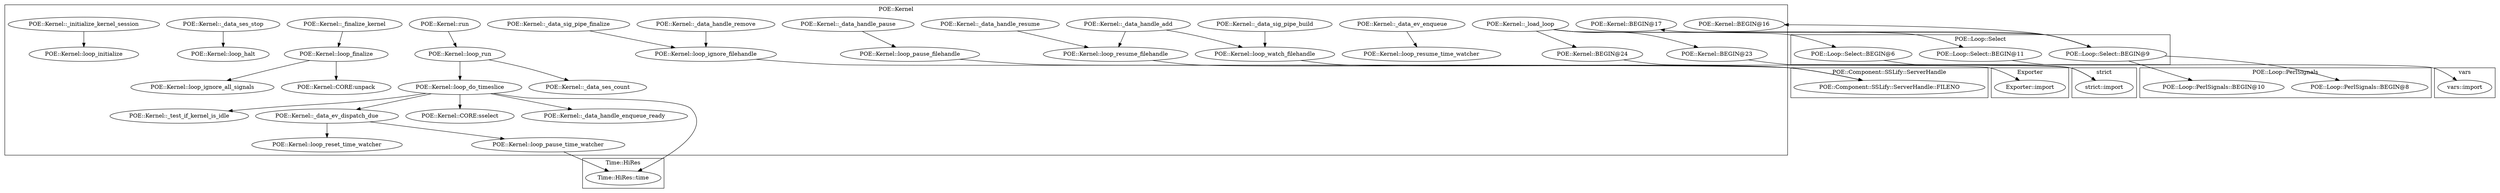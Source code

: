 digraph {
graph [overlap=false]
subgraph cluster_POE_Loop_Select {
	label="POE::Loop::Select";
	"POE::Loop::Select::BEGIN@9";
	"POE::Loop::Select::BEGIN@11";
	"POE::Loop::Select::BEGIN@6";
}
subgraph cluster_vars {
	label="vars";
	"vars::import";
}
subgraph cluster_POE_Kernel {
	label="POE::Kernel";
	"POE::Kernel::CORE:sselect";
	"POE::Kernel::BEGIN@16";
	"POE::Kernel::loop_ignore_filehandle";
	"POE::Kernel::run";
	"POE::Kernel::loop_reset_time_watcher";
	"POE::Kernel::loop_ignore_all_signals";
	"POE::Kernel::CORE:unpack";
	"POE::Kernel::BEGIN@24";
	"POE::Kernel::loop_do_timeslice";
	"POE::Kernel::loop_pause_filehandle";
	"POE::Kernel::loop_halt";
	"POE::Kernel::_data_ev_enqueue";
	"POE::Kernel::_data_ses_count";
	"POE::Kernel::BEGIN@17";
	"POE::Kernel::_data_handle_remove";
	"POE::Kernel::loop_pause_time_watcher";
	"POE::Kernel::_data_handle_resume";
	"POE::Kernel::BEGIN@23";
	"POE::Kernel::_data_handle_enqueue_ready";
	"POE::Kernel::_data_sig_pipe_finalize";
	"POE::Kernel::_finalize_kernel";
	"POE::Kernel::_data_sig_pipe_build";
	"POE::Kernel::_test_if_kernel_is_idle";
	"POE::Kernel::_data_handle_pause";
	"POE::Kernel::loop_watch_filehandle";
	"POE::Kernel::_data_handle_add";
	"POE::Kernel::_data_ses_stop";
	"POE::Kernel::loop_resume_filehandle";
	"POE::Kernel::_initialize_kernel_session";
	"POE::Kernel::loop_run";
	"POE::Kernel::loop_initialize";
	"POE::Kernel::_data_ev_dispatch_due";
	"POE::Kernel::loop_finalize";
	"POE::Kernel::_load_loop";
	"POE::Kernel::loop_resume_time_watcher";
}
subgraph cluster_POE_Component_SSLify_ServerHandle {
	label="POE::Component::SSLify::ServerHandle";
	"POE::Component::SSLify::ServerHandle::FILENO";
}
subgraph cluster_POE_Loop_PerlSignals {
	label="POE::Loop::PerlSignals";
	"POE::Loop::PerlSignals::BEGIN@8";
	"POE::Loop::PerlSignals::BEGIN@10";
}
subgraph cluster_Exporter {
	label="Exporter";
	"Exporter::import";
}
subgraph cluster_strict {
	label="strict";
	"strict::import";
}
subgraph cluster_Time_HiRes {
	label="Time::HiRes";
	"Time::HiRes::time";
}
"POE::Kernel::_data_ses_stop" -> "POE::Kernel::loop_halt";
"POE::Kernel::_load_loop" -> "POE::Kernel::BEGIN@24";
"POE::Kernel::_data_handle_remove" -> "POE::Kernel::loop_ignore_filehandle";
"POE::Kernel::_data_sig_pipe_finalize" -> "POE::Kernel::loop_ignore_filehandle";
"POE::Kernel::_load_loop" -> "POE::Loop::Select::BEGIN@11";
"POE::Loop::Select::BEGIN@9" -> "POE::Kernel::BEGIN@16";
"POE::Kernel::_data_ev_dispatch_due" -> "POE::Kernel::loop_reset_time_watcher";
"POE::Loop::Select::BEGIN@11" -> "vars::import";
"POE::Kernel::loop_do_timeslice" -> "POE::Kernel::_data_ev_dispatch_due";
"POE::Kernel::_data_ev_enqueue" -> "POE::Kernel::loop_resume_time_watcher";
"POE::Kernel::run" -> "POE::Kernel::loop_run";
"POE::Kernel::loop_do_timeslice" -> "POE::Kernel::_test_if_kernel_is_idle";
"POE::Kernel::loop_pause_filehandle" -> "POE::Component::SSLify::ServerHandle::FILENO";
"POE::Kernel::loop_ignore_filehandle" -> "POE::Component::SSLify::ServerHandle::FILENO";
"POE::Kernel::loop_watch_filehandle" -> "POE::Component::SSLify::ServerHandle::FILENO";
"POE::Kernel::loop_resume_filehandle" -> "POE::Component::SSLify::ServerHandle::FILENO";
"POE::Kernel::loop_run" -> "POE::Kernel::_data_ses_count";
"POE::Kernel::_load_loop" -> "POE::Loop::Select::BEGIN@9";
"POE::Kernel::loop_finalize" -> "POE::Kernel::loop_ignore_all_signals";
"POE::Kernel::_load_loop" -> "POE::Kernel::BEGIN@23";
"POE::Kernel::_data_ev_dispatch_due" -> "POE::Kernel::loop_pause_time_watcher";
"POE::Kernel::loop_do_timeslice" -> "POE::Kernel::CORE:sselect";
"POE::Kernel::_load_loop" -> "POE::Loop::Select::BEGIN@6";
"POE::Kernel::_data_handle_resume" -> "POE::Kernel::loop_resume_filehandle";
"POE::Kernel::_data_handle_add" -> "POE::Kernel::loop_resume_filehandle";
"POE::Kernel::_data_handle_pause" -> "POE::Kernel::loop_pause_filehandle";
"POE::Loop::Select::BEGIN@9" -> "POE::Loop::PerlSignals::BEGIN@10";
"POE::Loop::Select::BEGIN@9" -> "POE::Kernel::BEGIN@17";
"POE::Kernel::BEGIN@24" -> "Exporter::import";
"POE::Kernel::loop_pause_time_watcher" -> "Time::HiRes::time";
"POE::Kernel::loop_do_timeslice" -> "Time::HiRes::time";
"POE::Loop::Select::BEGIN@6" -> "strict::import";
"POE::Kernel::BEGIN@23" -> "strict::import";
"POE::Kernel::loop_finalize" -> "POE::Kernel::CORE:unpack";
"POE::Kernel::loop_run" -> "POE::Kernel::loop_do_timeslice";
"POE::Loop::Select::BEGIN@9" -> "POE::Loop::PerlSignals::BEGIN@8";
"POE::Kernel::_finalize_kernel" -> "POE::Kernel::loop_finalize";
"POE::Kernel::_initialize_kernel_session" -> "POE::Kernel::loop_initialize";
"POE::Kernel::loop_do_timeslice" -> "POE::Kernel::_data_handle_enqueue_ready";
"POE::Kernel::_data_sig_pipe_build" -> "POE::Kernel::loop_watch_filehandle";
"POE::Kernel::_data_handle_add" -> "POE::Kernel::loop_watch_filehandle";
}
